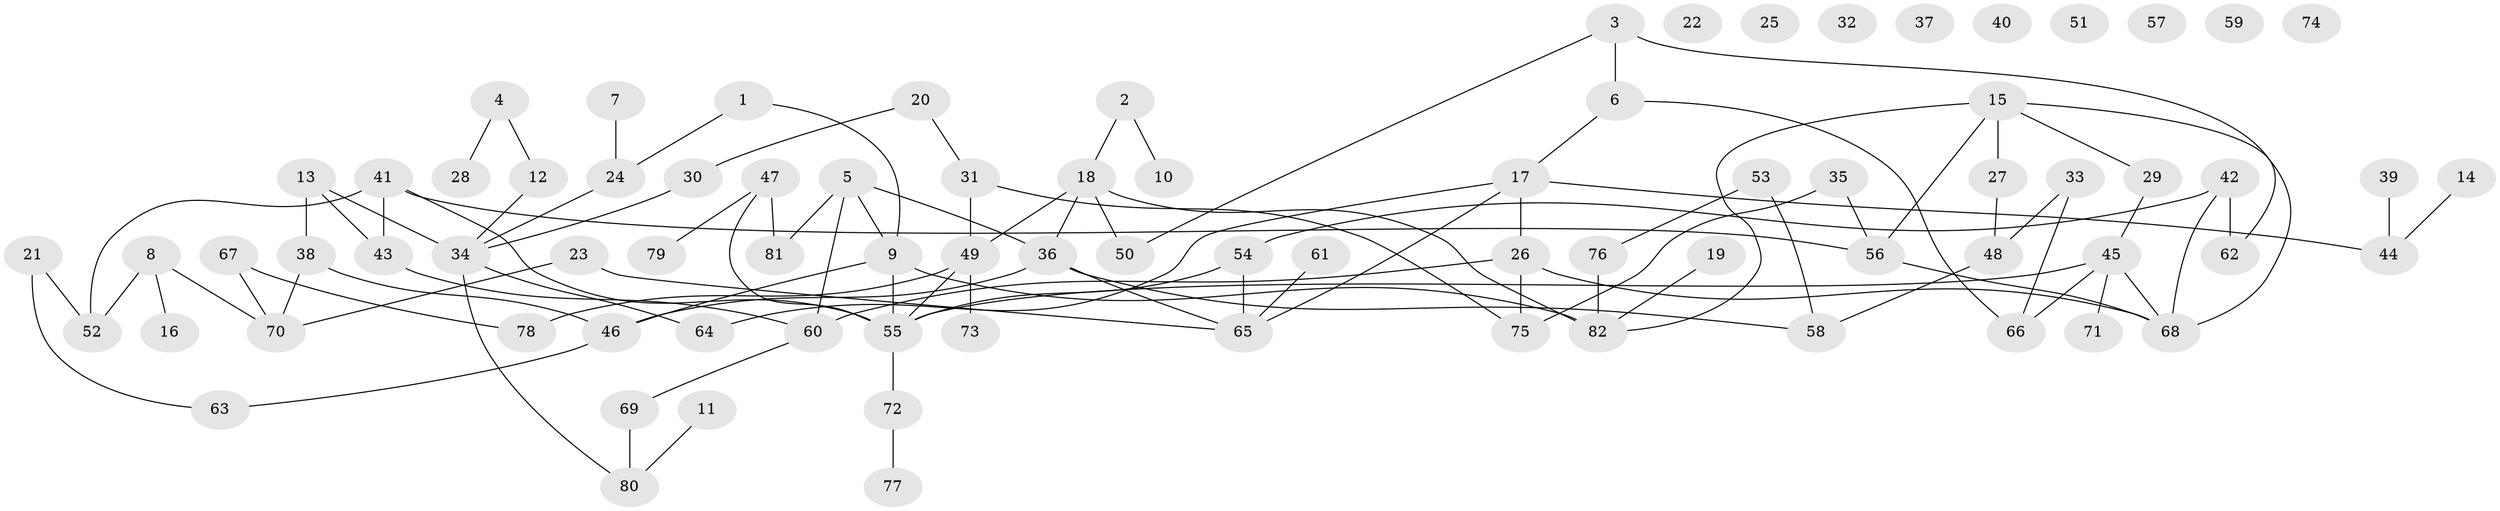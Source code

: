 // coarse degree distribution, {1: 0.28125, 0: 0.28125, 2: 0.1875, 7: 0.03125, 6: 0.0625, 4: 0.0625, 3: 0.0625, 8: 0.03125}
// Generated by graph-tools (version 1.1) at 2025/43/03/04/25 21:43:12]
// undirected, 82 vertices, 102 edges
graph export_dot {
graph [start="1"]
  node [color=gray90,style=filled];
  1;
  2;
  3;
  4;
  5;
  6;
  7;
  8;
  9;
  10;
  11;
  12;
  13;
  14;
  15;
  16;
  17;
  18;
  19;
  20;
  21;
  22;
  23;
  24;
  25;
  26;
  27;
  28;
  29;
  30;
  31;
  32;
  33;
  34;
  35;
  36;
  37;
  38;
  39;
  40;
  41;
  42;
  43;
  44;
  45;
  46;
  47;
  48;
  49;
  50;
  51;
  52;
  53;
  54;
  55;
  56;
  57;
  58;
  59;
  60;
  61;
  62;
  63;
  64;
  65;
  66;
  67;
  68;
  69;
  70;
  71;
  72;
  73;
  74;
  75;
  76;
  77;
  78;
  79;
  80;
  81;
  82;
  1 -- 9;
  1 -- 24;
  2 -- 10;
  2 -- 18;
  3 -- 6;
  3 -- 50;
  3 -- 62;
  4 -- 12;
  4 -- 28;
  5 -- 9;
  5 -- 36;
  5 -- 60;
  5 -- 81;
  6 -- 17;
  6 -- 66;
  7 -- 24;
  8 -- 16;
  8 -- 52;
  8 -- 70;
  9 -- 46;
  9 -- 55;
  9 -- 82;
  11 -- 80;
  12 -- 34;
  13 -- 34;
  13 -- 38;
  13 -- 43;
  14 -- 44;
  15 -- 27;
  15 -- 29;
  15 -- 56;
  15 -- 68;
  15 -- 82;
  17 -- 26;
  17 -- 44;
  17 -- 64;
  17 -- 65;
  18 -- 36;
  18 -- 49;
  18 -- 50;
  18 -- 82;
  19 -- 82;
  20 -- 30;
  20 -- 31;
  21 -- 52;
  21 -- 63;
  23 -- 65;
  23 -- 70;
  24 -- 34;
  26 -- 60;
  26 -- 68;
  26 -- 75;
  27 -- 48;
  29 -- 45;
  30 -- 34;
  31 -- 49;
  31 -- 75;
  33 -- 48;
  33 -- 66;
  34 -- 64;
  34 -- 80;
  35 -- 56;
  35 -- 75;
  36 -- 46;
  36 -- 58;
  36 -- 65;
  38 -- 46;
  38 -- 70;
  39 -- 44;
  41 -- 43;
  41 -- 52;
  41 -- 55;
  41 -- 56;
  42 -- 54;
  42 -- 62;
  42 -- 68;
  43 -- 60;
  45 -- 55;
  45 -- 66;
  45 -- 68;
  45 -- 71;
  46 -- 63;
  47 -- 55;
  47 -- 79;
  47 -- 81;
  48 -- 58;
  49 -- 55;
  49 -- 73;
  49 -- 78;
  53 -- 58;
  53 -- 76;
  54 -- 55;
  54 -- 65;
  55 -- 72;
  56 -- 68;
  60 -- 69;
  61 -- 65;
  67 -- 70;
  67 -- 78;
  69 -- 80;
  72 -- 77;
  76 -- 82;
}
